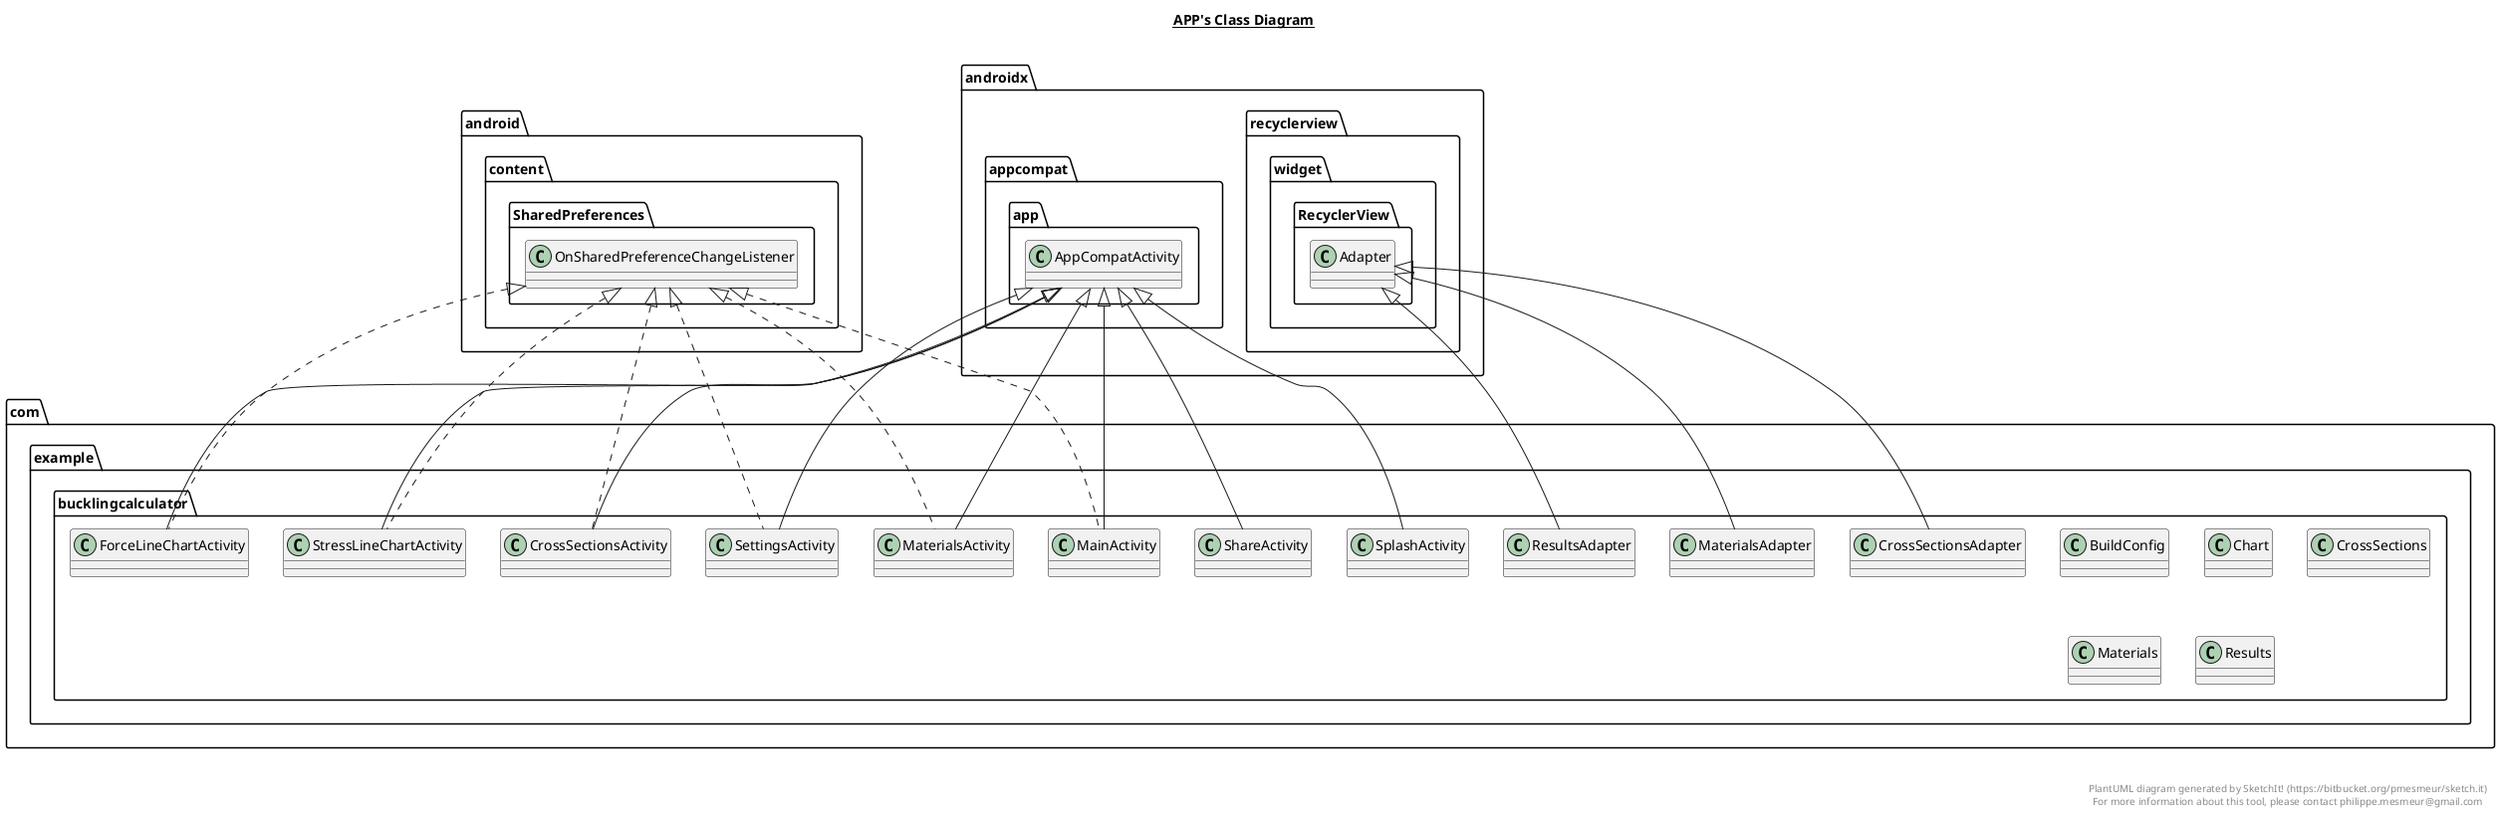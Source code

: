 @startuml

title __APP's Class Diagram__\n

  namespace com.example.bucklingcalculator {
    class com.example.bucklingcalculator.BuildConfig {
    }
  }
  

  namespace com.example.bucklingcalculator {
    class com.example.bucklingcalculator.Chart {
    }
  }
  

  namespace com.example.bucklingcalculator {
    class com.example.bucklingcalculator.CrossSections {
    }
  }
  

  namespace com.example.bucklingcalculator {
    class com.example.bucklingcalculator.CrossSectionsActivity {
    }
  }
  

  namespace com.example.bucklingcalculator {
    class com.example.bucklingcalculator.CrossSectionsAdapter {
    }
  }
  

  namespace com.example.bucklingcalculator {
    class com.example.bucklingcalculator.ForceLineChartActivity {
    }
  }
  

  namespace com.example.bucklingcalculator {
    class com.example.bucklingcalculator.MainActivity {
    }
  }
  

  namespace com.example.bucklingcalculator {
    class com.example.bucklingcalculator.Materials {
    }
  }
  

  namespace com.example.bucklingcalculator {
    class com.example.bucklingcalculator.MaterialsActivity {
    }
  }
  

  namespace com.example.bucklingcalculator {
    class com.example.bucklingcalculator.MaterialsAdapter {
    }
  }
  

  namespace com.example.bucklingcalculator {
    class com.example.bucklingcalculator.Results {
    }
  }
  

  namespace com.example.bucklingcalculator {
    class com.example.bucklingcalculator.ResultsAdapter {
    }
  }
  

  namespace com.example.bucklingcalculator {
    class com.example.bucklingcalculator.SettingsActivity {
    }
  }
  

  namespace com.example.bucklingcalculator {
    class com.example.bucklingcalculator.ShareActivity {
    }
  }
  

  namespace com.example.bucklingcalculator {
    class com.example.bucklingcalculator.SplashActivity {
    }
  }
  

  namespace com.example.bucklingcalculator {
    class com.example.bucklingcalculator.StressLineChartActivity {
    }
  }
  

  com.example.bucklingcalculator.CrossSectionsActivity .up.|> android.content.SharedPreferences.OnSharedPreferenceChangeListener
  com.example.bucklingcalculator.CrossSectionsActivity -up-|> androidx.appcompat.app.AppCompatActivity
  com.example.bucklingcalculator.CrossSectionsAdapter -up-|> androidx.recyclerview.widget.RecyclerView.Adapter
  com.example.bucklingcalculator.ForceLineChartActivity .up.|> android.content.SharedPreferences.OnSharedPreferenceChangeListener
  com.example.bucklingcalculator.ForceLineChartActivity -up-|> androidx.appcompat.app.AppCompatActivity
  com.example.bucklingcalculator.MainActivity .up.|> android.content.SharedPreferences.OnSharedPreferenceChangeListener
  com.example.bucklingcalculator.MainActivity -up-|> androidx.appcompat.app.AppCompatActivity
  com.example.bucklingcalculator.MaterialsActivity .up.|> android.content.SharedPreferences.OnSharedPreferenceChangeListener
  com.example.bucklingcalculator.MaterialsActivity -up-|> androidx.appcompat.app.AppCompatActivity
  com.example.bucklingcalculator.MaterialsAdapter -up-|> androidx.recyclerview.widget.RecyclerView.Adapter
  com.example.bucklingcalculator.ResultsAdapter -up-|> androidx.recyclerview.widget.RecyclerView.Adapter
  com.example.bucklingcalculator.SettingsActivity .up.|> android.content.SharedPreferences.OnSharedPreferenceChangeListener
  com.example.bucklingcalculator.SettingsActivity -up-|> androidx.appcompat.app.AppCompatActivity
  com.example.bucklingcalculator.ShareActivity -up-|> androidx.appcompat.app.AppCompatActivity
  com.example.bucklingcalculator.SplashActivity -up-|> androidx.appcompat.app.AppCompatActivity
  com.example.bucklingcalculator.StressLineChartActivity .up.|> android.content.SharedPreferences.OnSharedPreferenceChangeListener
  com.example.bucklingcalculator.StressLineChartActivity -up-|> androidx.appcompat.app.AppCompatActivity


right footer


PlantUML diagram generated by SketchIt! (https://bitbucket.org/pmesmeur/sketch.it)
For more information about this tool, please contact philippe.mesmeur@gmail.com
endfooter

@enduml
